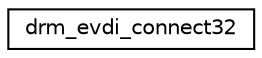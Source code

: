 digraph "圖形化之類別階層"
{
 // LATEX_PDF_SIZE
  edge [fontname="Helvetica",fontsize="10",labelfontname="Helvetica",labelfontsize="10"];
  node [fontname="Helvetica",fontsize="10",shape=record];
  rankdir="LR";
  Node0 [label="drm_evdi_connect32",height=0.2,width=0.4,color="black", fillcolor="white", style="filled",URL="$structdrm__evdi__connect32.html",tooltip=" "];
}
